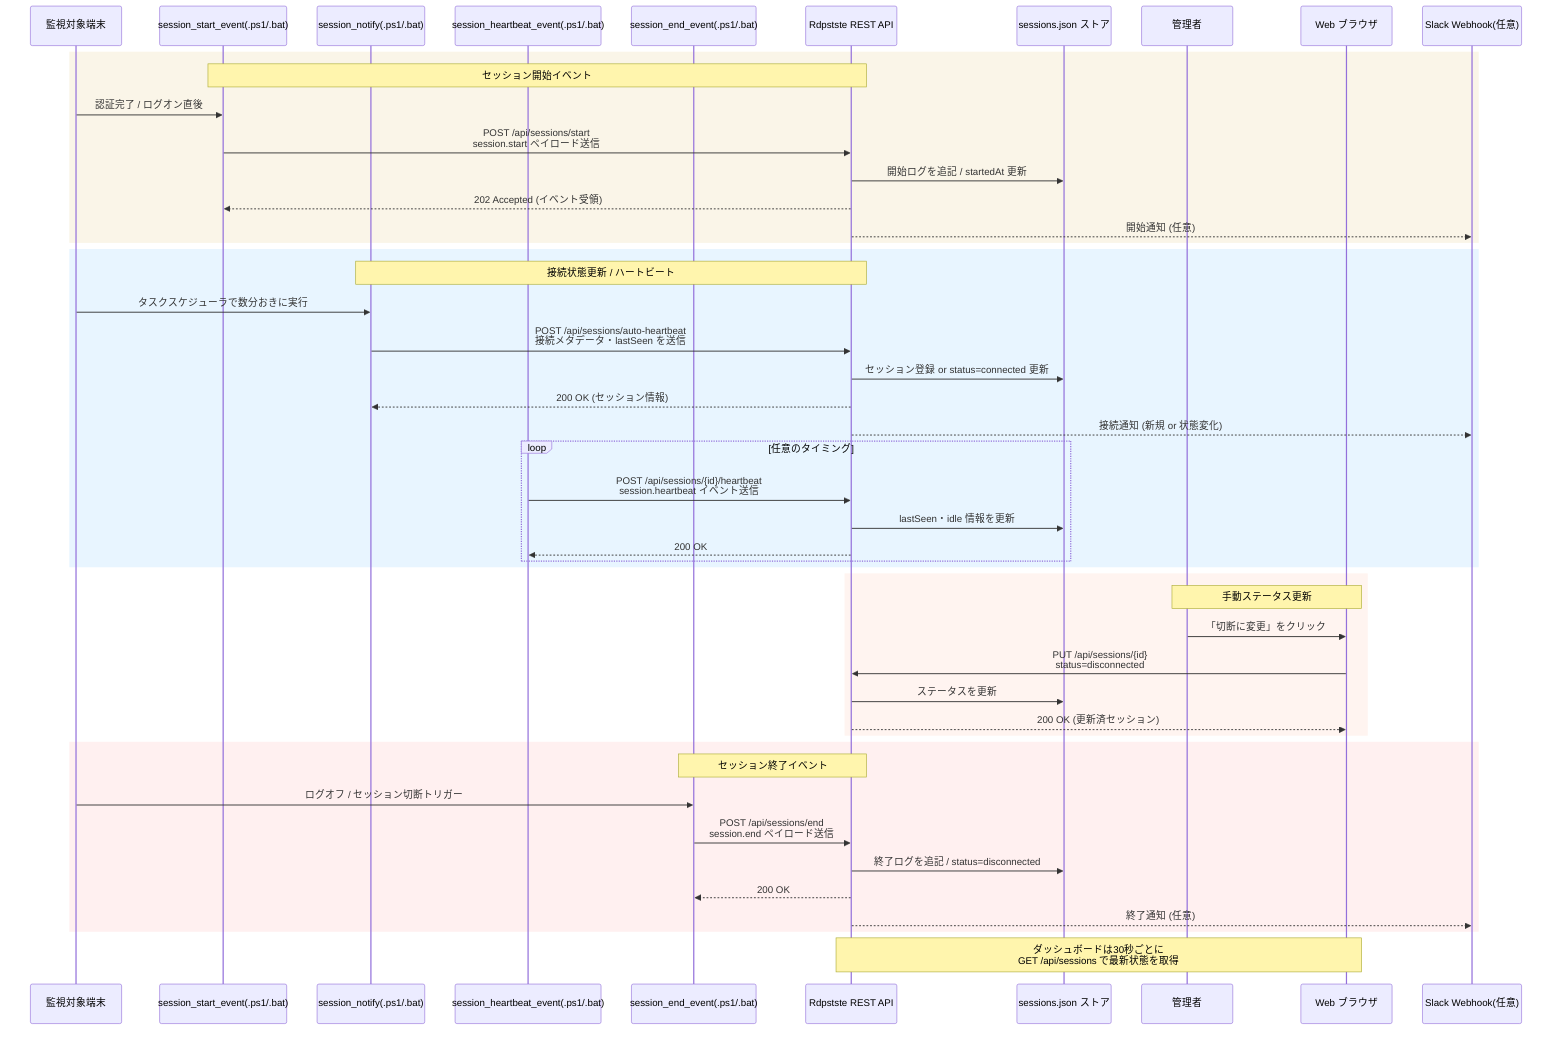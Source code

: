 sequenceDiagram
    participant Client as 監視対象端末
    participant StartAgent as session_start_event(.ps1/.bat)
    participant Agent as session_notify(.ps1/.bat)
    participant Manual as session_heartbeat_event(.ps1/.bat)
    participant EndAgent as session_end_event(.ps1/.bat)
    participant Api as Rdpstste REST API
    participant Store as sessions.json ストア
    participant Operator as 管理者
    participant Browser as Web ブラウザ
    participant Slack as Slack Webhook(任意)

    rect rgb(250,245,232)
        note over StartAgent,Api: セッション開始イベント
        Client->>StartAgent: 認証完了 / ログオン直後
        StartAgent->>Api: POST /api/sessions/start<br/>session.start ペイロード送信
        Api->>Store: 開始ログを追記 / startedAt 更新
        Api-->>StartAgent: 202 Accepted (イベント受領)
        Api-->>Slack: 開始通知 (任意)
    end

    rect rgb(232,245,255)
        note over Agent,Api: 接続状態更新 / ハートビート
        Client->>Agent: タスクスケジューラで数分おきに実行
        Agent->>Api: POST /api/sessions/auto-heartbeat<br/>接続メタデータ・lastSeen を送信
        Api->>Store: セッション登録 or status=connected 更新
        Api-->>Agent: 200 OK (セッション情報)
        Api-->>Slack: 接続通知 (新規 or 状態変化)
        loop 任意のタイミング
            Manual->>Api: POST /api/sessions/{id}/heartbeat<br/>session.heartbeat イベント送信
            Api->>Store: lastSeen・idle 情報を更新
            Api-->>Manual: 200 OK
        end
    end

    rect rgb(255,244,240)
        note over Operator,Browser: 手動ステータス更新
        Operator->>Browser: 「切断に変更」をクリック
        Browser->>Api: PUT /api/sessions/{id}<br/>status=disconnected
        Api->>Store: ステータスを更新
        Api-->>Browser: 200 OK (更新済セッション)
    end

    rect rgb(255,240,240)
        note over EndAgent,Api: セッション終了イベント
        Client->>EndAgent: ログオフ / セッション切断トリガー
        EndAgent->>Api: POST /api/sessions/end<br/>session.end ペイロード送信
        Api->>Store: 終了ログを追記 / status=disconnected
        Api-->>EndAgent: 200 OK
        Api-->>Slack: 終了通知 (任意)
    end

    Note over Browser,Api: ダッシュボードは30秒ごとに<br/>GET /api/sessions で最新状態を取得